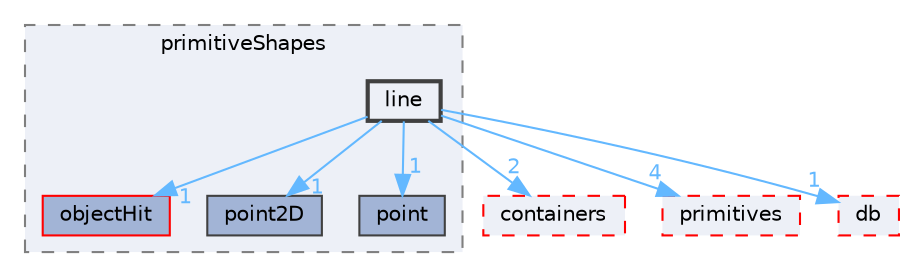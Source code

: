 digraph "src/OpenFOAM/meshes/primitiveShapes/line"
{
 // LATEX_PDF_SIZE
  bgcolor="transparent";
  edge [fontname=Helvetica,fontsize=10,labelfontname=Helvetica,labelfontsize=10];
  node [fontname=Helvetica,fontsize=10,shape=box,height=0.2,width=0.4];
  compound=true
  subgraph clusterdir_a36ac568b20b0ed2190ed53a491bc296 {
    graph [ bgcolor="#edf0f7", pencolor="grey50", label="primitiveShapes", fontname=Helvetica,fontsize=10 style="filled,dashed", URL="dir_a36ac568b20b0ed2190ed53a491bc296.html",tooltip=""]
  dir_7bcf26a537537c6a3ac3b09fc24af38a [label="objectHit", fillcolor="#a2b4d6", color="red", style="filled", URL="dir_7bcf26a537537c6a3ac3b09fc24af38a.html",tooltip=""];
  dir_c0616edb543207648ea9c3d1bc69a611 [label="point2D", fillcolor="#a2b4d6", color="grey25", style="filled", URL="dir_c0616edb543207648ea9c3d1bc69a611.html",tooltip=""];
  dir_cb34e2eea6ae8af2554e1d80aff9f166 [label="point", fillcolor="#a2b4d6", color="grey25", style="filled", URL="dir_cb34e2eea6ae8af2554e1d80aff9f166.html",tooltip=""];
  dir_b2b20348f78d31f6a5e7322ebd1c6bd6 [label="line", fillcolor="#edf0f7", color="grey25", style="filled,bold", URL="dir_b2b20348f78d31f6a5e7322ebd1c6bd6.html",tooltip=""];
  }
  dir_19d0872053bde092be81d7fe3f56cbf7 [label="containers", fillcolor="#edf0f7", color="red", style="filled,dashed", URL="dir_19d0872053bde092be81d7fe3f56cbf7.html",tooltip=""];
  dir_3e50f45338116b169052b428016851aa [label="primitives", fillcolor="#edf0f7", color="red", style="filled,dashed", URL="dir_3e50f45338116b169052b428016851aa.html",tooltip=""];
  dir_63c634f7a7cfd679ac26c67fb30fc32f [label="db", fillcolor="#edf0f7", color="red", style="filled,dashed", URL="dir_63c634f7a7cfd679ac26c67fb30fc32f.html",tooltip=""];
  dir_b2b20348f78d31f6a5e7322ebd1c6bd6->dir_19d0872053bde092be81d7fe3f56cbf7 [headlabel="2", labeldistance=1.5 headhref="dir_002178_000669.html" href="dir_002178_000669.html" color="steelblue1" fontcolor="steelblue1"];
  dir_b2b20348f78d31f6a5e7322ebd1c6bd6->dir_3e50f45338116b169052b428016851aa [headlabel="4", labeldistance=1.5 headhref="dir_002178_003069.html" href="dir_002178_003069.html" color="steelblue1" fontcolor="steelblue1"];
  dir_b2b20348f78d31f6a5e7322ebd1c6bd6->dir_63c634f7a7cfd679ac26c67fb30fc32f [headlabel="1", labeldistance=1.5 headhref="dir_002178_000817.html" href="dir_002178_000817.html" color="steelblue1" fontcolor="steelblue1"];
  dir_b2b20348f78d31f6a5e7322ebd1c6bd6->dir_7bcf26a537537c6a3ac3b09fc24af38a [headlabel="1", labeldistance=1.5 headhref="dir_002178_002656.html" href="dir_002178_002656.html" color="steelblue1" fontcolor="steelblue1"];
  dir_b2b20348f78d31f6a5e7322ebd1c6bd6->dir_c0616edb543207648ea9c3d1bc69a611 [headlabel="1", labeldistance=1.5 headhref="dir_002178_002936.html" href="dir_002178_002936.html" color="steelblue1" fontcolor="steelblue1"];
  dir_b2b20348f78d31f6a5e7322ebd1c6bd6->dir_cb34e2eea6ae8af2554e1d80aff9f166 [headlabel="1", labeldistance=1.5 headhref="dir_002178_002934.html" href="dir_002178_002934.html" color="steelblue1" fontcolor="steelblue1"];
}
